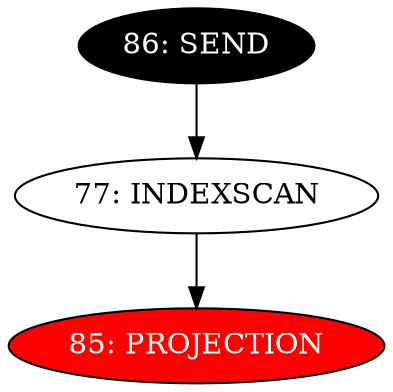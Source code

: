 digraph name {
77 [label="77: INDEXSCAN" ];
77 -> 85;
85 [label="85: PROJECTION" fontcolor="white" style="filled" fillcolor="red"];
86 [label="86: SEND" fontcolor="white" style="filled" fillcolor="black"];
86 -> 77;

}

